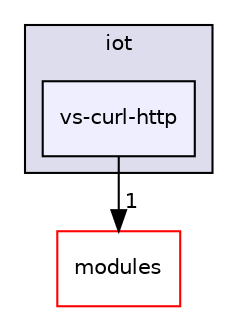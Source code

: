 digraph "vs-curl-http" {
  compound=true
  node [ fontsize="10", fontname="Helvetica"];
  edge [ labelfontsize="10", labelfontname="Helvetica"];
  subgraph clusterdir_f61f41bad5efa3458849d8d91f5f55d3 {
    graph [ bgcolor="#ddddee", pencolor="black", label="iot" fontname="Helvetica", fontsize="10", URL="dir_f61f41bad5efa3458849d8d91f5f55d3.html"]
  dir_1c478f23be45bb95c87ef9d3b8de4124 [shape=box, label="vs-curl-http", style="filled", fillcolor="#eeeeff", pencolor="black", URL="dir_1c478f23be45bb95c87ef9d3b8de4124.html"];
  }
  dir_e05d7e2b1ecd646af5bb94391405f3b5 [shape=box label="modules" fillcolor="white" style="filled" color="red" URL="dir_e05d7e2b1ecd646af5bb94391405f3b5.html"];
  dir_1c478f23be45bb95c87ef9d3b8de4124->dir_e05d7e2b1ecd646af5bb94391405f3b5 [headlabel="1", labeldistance=1.5 headhref="dir_000025_000008.html"];
}
